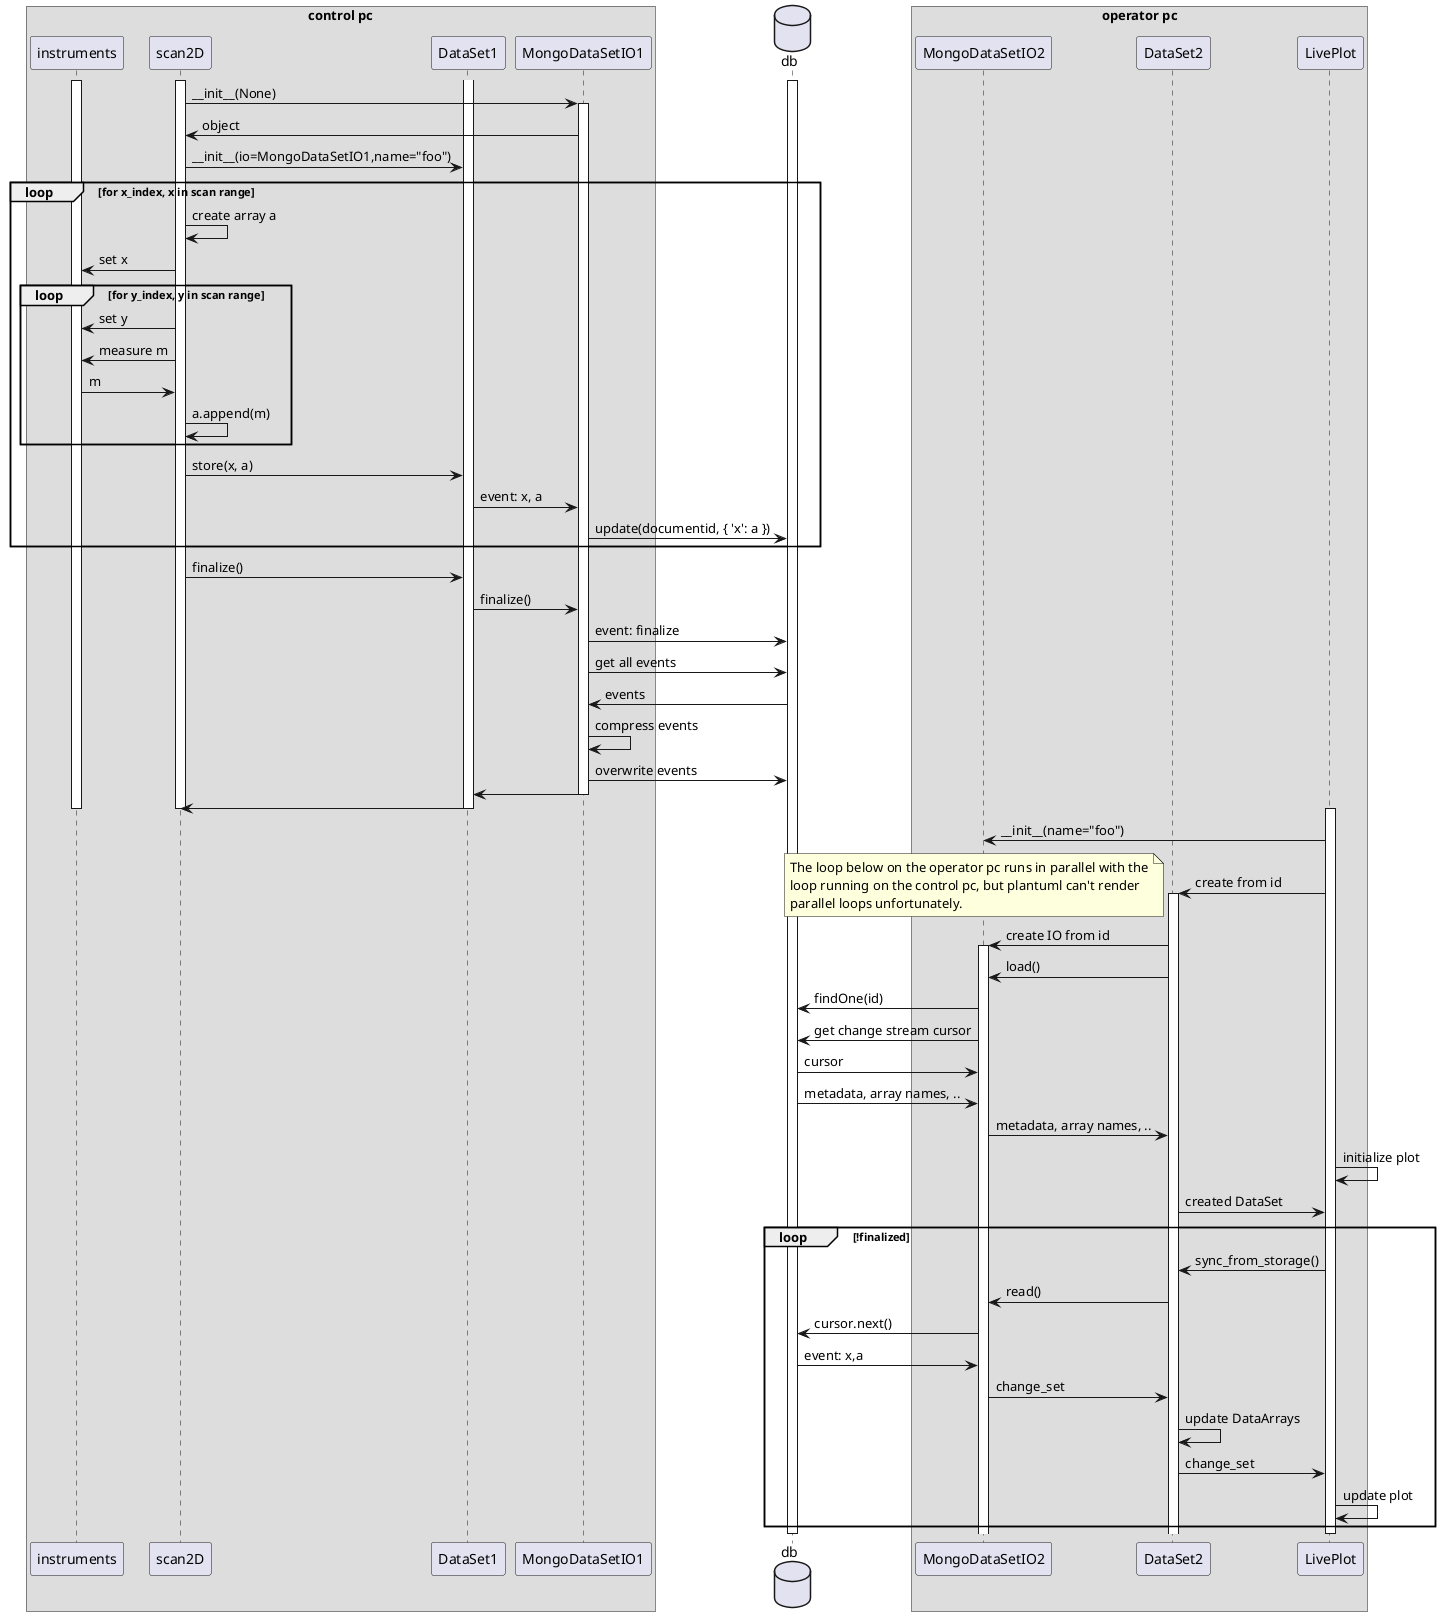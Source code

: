 @startuml

box "control pc"
  participant instruments
  participant scan2D
  participant DataSet1
  participant MongoDataSetIO1
end box

database db

box "operator pc"
  participant MongoDataSetIO2
  participant DataSet2
  participant LivePlot
end box

activate db


activate scan2D
activate instruments
scan2D -> MongoDataSetIO1 : ~__init__(None)
activate MongoDataSetIO1
MongoDataSetIO1 -> scan2D : object
scan2D -> DataSet1 : ~__init__(io=MongoDataSetIO1,name="foo")
loop for x_index, x in scan range
  scan2D -> scan2D : create array a
  scan2D -> instruments : set x
  loop for y_index, y in scan range
    scan2D -> instruments : set y
    scan2D -> instruments : measure m
    instruments -> scan2D : m
    scan2D -> scan2D : a.append(m)
  end
  activate DataSet1
  scan2D -> DataSet1 : store(x, a)
  DataSet1 -> MongoDataSetIO1 : event: x, a
  MongoDataSetIO1 -> db : update(documentid, { 'x': a })
end
scan2D -> DataSet1 : finalize()
DataSet1 -> MongoDataSetIO1 : finalize()
MongoDataSetIO1 -> db : event: finalize
MongoDataSetIO1 -> db : get all events
db -> MongoDataSetIO1 : events
MongoDataSetIO1 -> MongoDataSetIO1 : compress events
MongoDataSetIO1 -> db : overwrite events
MongoDataSetIO1 -> DataSet1
deactivate MongoDataSetIO1
DataSet1 -> scan2D
deactivate DataSet1
deactivate instruments
deactivate scan2D

activate LivePlot
LivePlot -> MongoDataSetIO2 : ~__init__(name="foo")
LivePlot -> DataSet2 : create from id
note left
  The loop below on the operator pc runs in parallel with the
  loop running on the control pc, but plantuml can't render
  parallel loops unfortunately.
end note
activate DataSet2
DataSet2 -> MongoDataSetIO2 : create IO from id
activate MongoDataSetIO2
DataSet2 -> MongoDataSetIO2 : load()
MongoDataSetIO2 -> db : findOne(id)
MongoDataSetIO2 -> db : get change stream cursor
db -> MongoDataSetIO2 : cursor
db -> MongoDataSetIO2 : metadata, array names, ..
MongoDataSetIO2 -> DataSet2 : metadata, array names, ..
LivePlot -> LivePlot : initialize plot
DataSet2 -> LivePlot : created DataSet
loop !finalized
  LivePlot -> DataSet2 : sync_from_storage()
  DataSet2 -> MongoDataSetIO2 : read()
  MongoDataSetIO2 -> db : cursor.next()
  db -> MongoDataSetIO2 : event: x,a
  MongoDataSetIO2 -> DataSet2 : change_set
  DataSet2 -> DataSet2 : update DataArrays
  DataSet2 -> LivePlot : change_set
  LivePlot -> LivePlot : update plot
end
deactivate LivePlot

deactivate db

@enduml